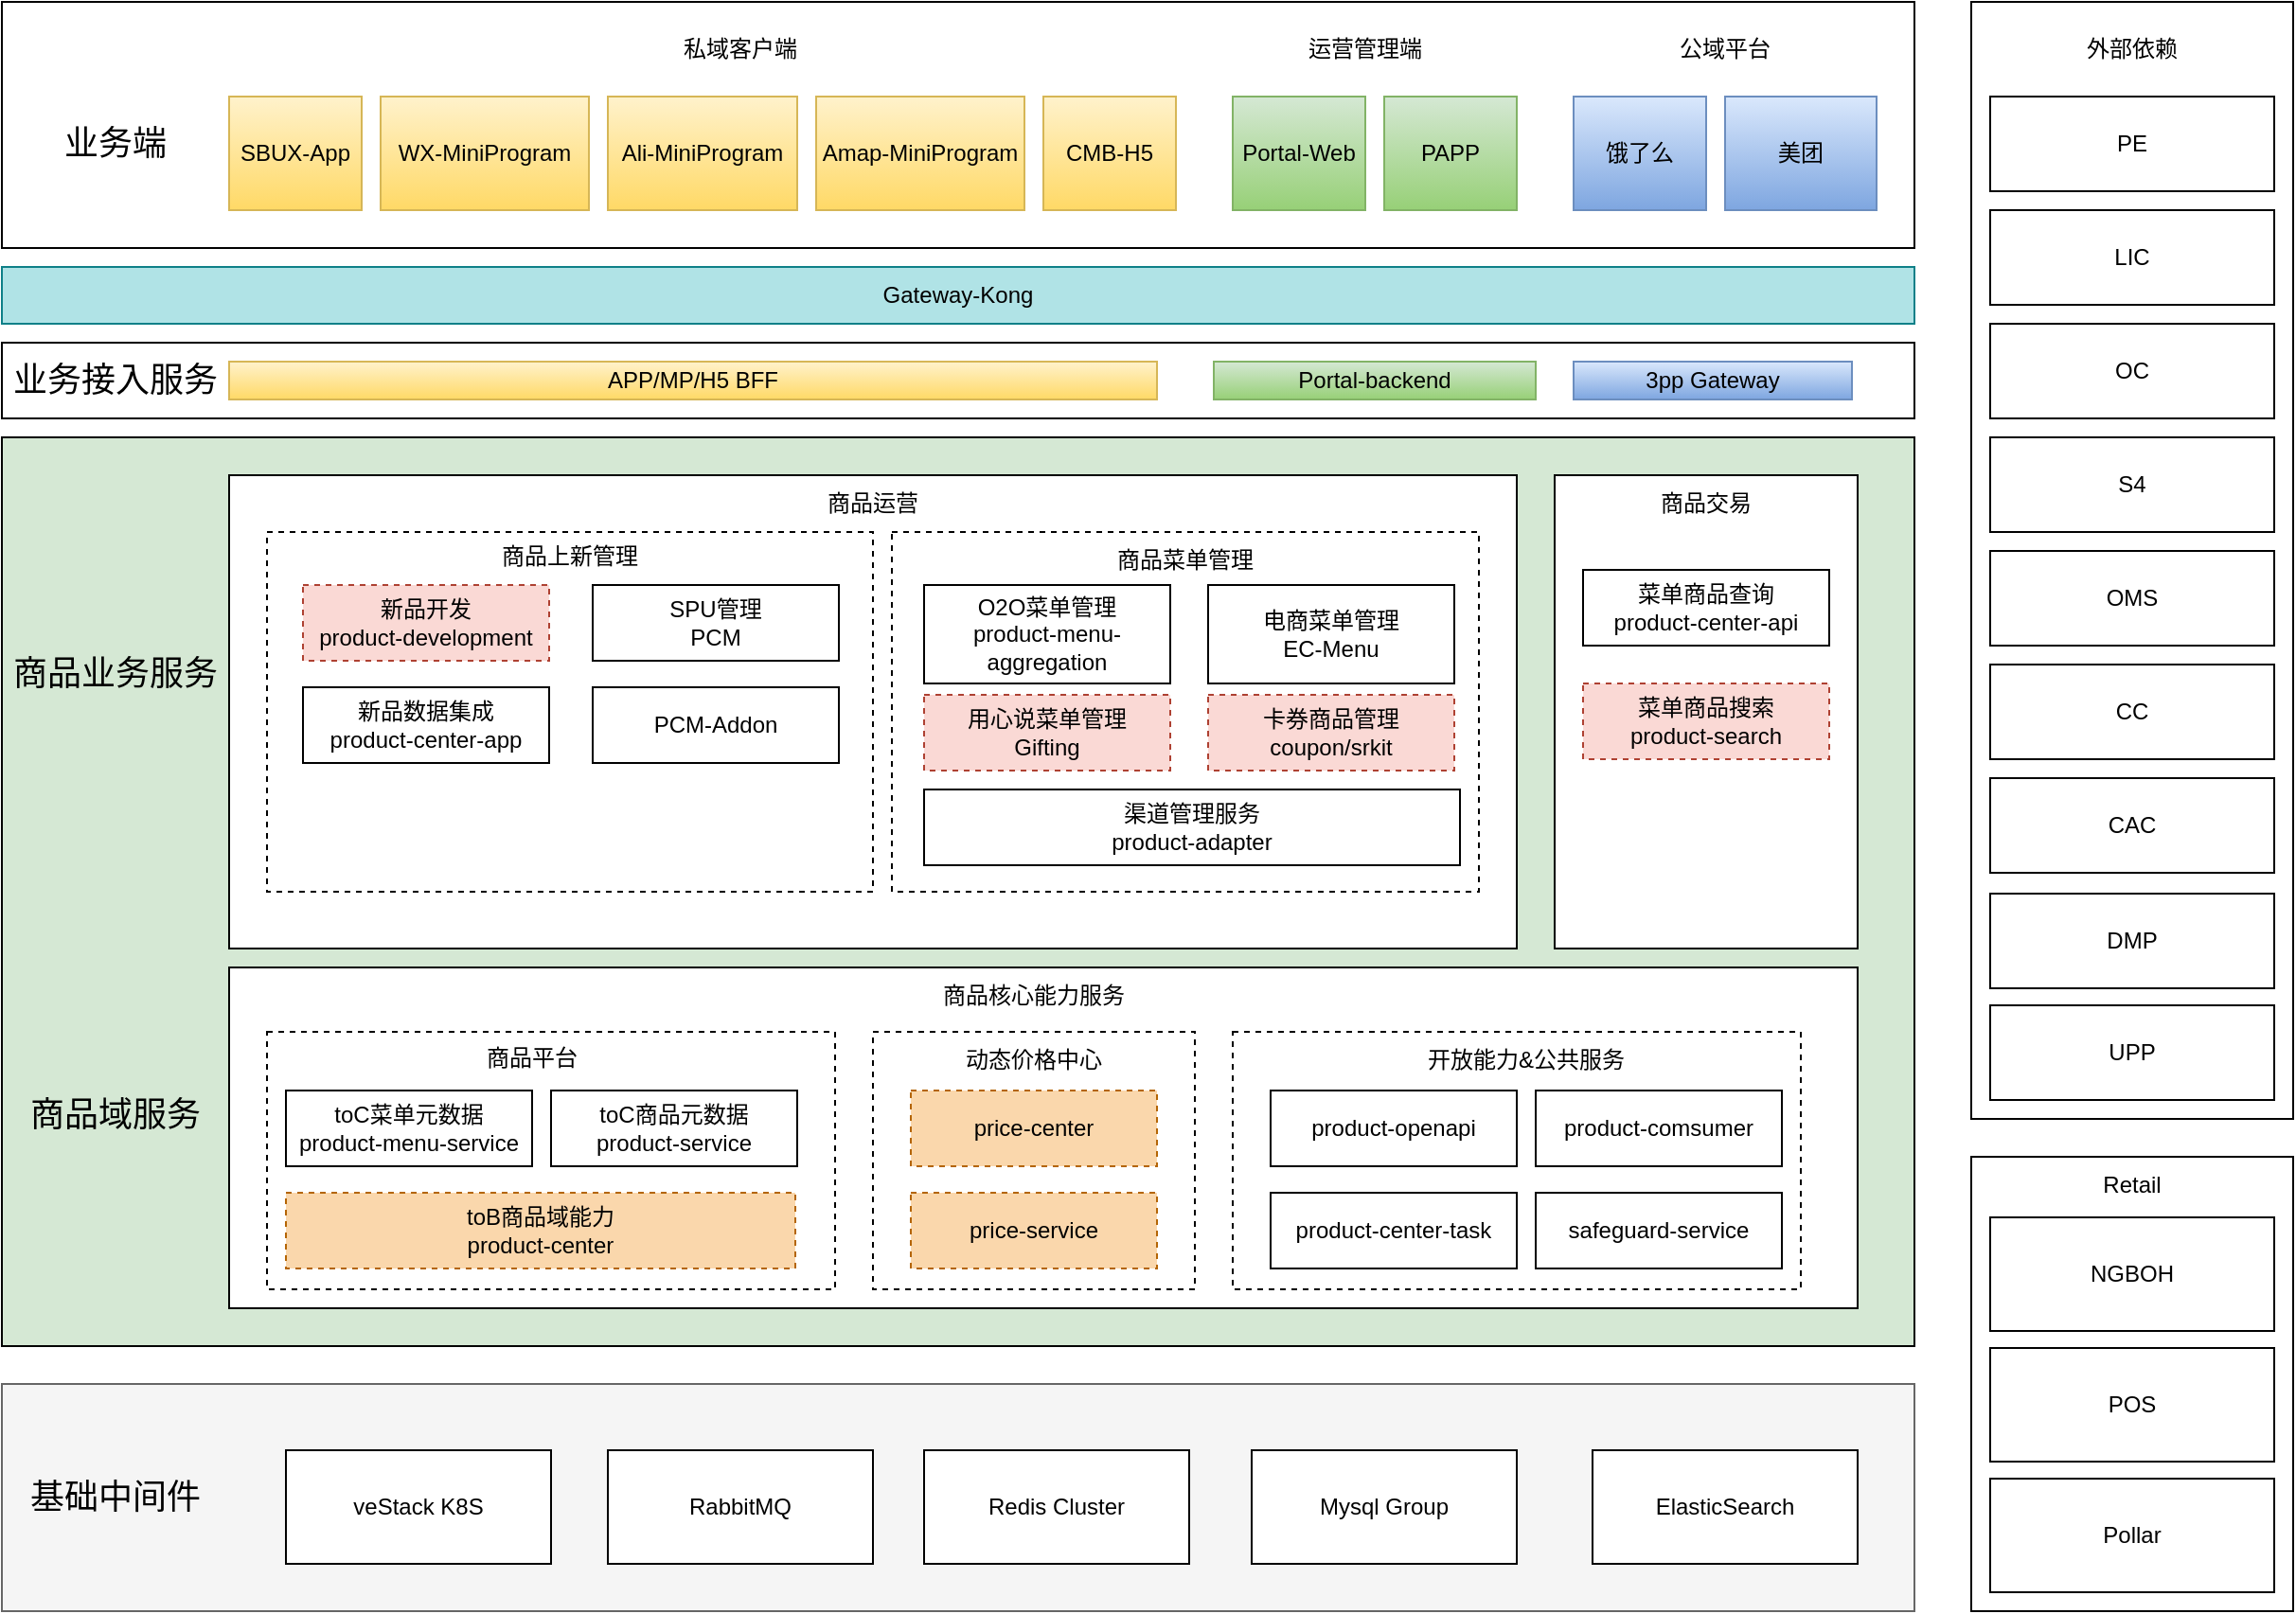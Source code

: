 <mxfile version="24.7.1" type="github">
  <diagram name="第 1 页" id="tmOE7NUKMIHg2Yb3rgT3">
    <mxGraphModel dx="1026" dy="604" grid="1" gridSize="10" guides="1" tooltips="1" connect="1" arrows="1" fold="1" page="1" pageScale="1" pageWidth="827" pageHeight="1169" math="0" shadow="0">
      <root>
        <mxCell id="0" />
        <mxCell id="1" parent="0" />
        <mxCell id="Do43LteANP22lVTqNA3v-1" value="" style="rounded=0;whiteSpace=wrap;html=1;fillColor=#D5E8D4;" parent="1" vertex="1">
          <mxGeometry x="60" y="260" width="1010" height="480" as="geometry" />
        </mxCell>
        <mxCell id="Do43LteANP22lVTqNA3v-2" value="" style="rounded=0;whiteSpace=wrap;html=1;" parent="1" vertex="1">
          <mxGeometry x="880" y="280" width="160" height="250" as="geometry" />
        </mxCell>
        <mxCell id="Do43LteANP22lVTqNA3v-3" value="" style="rounded=0;whiteSpace=wrap;html=1;" parent="1" vertex="1">
          <mxGeometry x="180" y="280" width="680" height="250" as="geometry" />
        </mxCell>
        <mxCell id="Do43LteANP22lVTqNA3v-12" value="" style="rounded=0;whiteSpace=wrap;html=1;" parent="1" vertex="1">
          <mxGeometry x="180" y="540" width="860" height="180" as="geometry" />
        </mxCell>
        <mxCell id="Do43LteANP22lVTqNA3v-15" value="" style="rounded=0;whiteSpace=wrap;html=1;fillColor=#f5f5f5;strokeColor=#666666;fontColor=#333333;" parent="1" vertex="1">
          <mxGeometry x="60" y="760" width="1010" height="120" as="geometry" />
        </mxCell>
        <mxCell id="Do43LteANP22lVTqNA3v-16" value="veStack K8S" style="rounded=0;whiteSpace=wrap;html=1;" parent="1" vertex="1">
          <mxGeometry x="210" y="795" width="140" height="60" as="geometry" />
        </mxCell>
        <mxCell id="Do43LteANP22lVTqNA3v-20" value="商品运营" style="text;html=1;align=center;verticalAlign=middle;whiteSpace=wrap;rounded=0;" parent="1" vertex="1">
          <mxGeometry x="470" y="280" width="100" height="30" as="geometry" />
        </mxCell>
        <mxCell id="Do43LteANP22lVTqNA3v-21" value="商品交易" style="text;html=1;align=center;verticalAlign=middle;whiteSpace=wrap;rounded=0;" parent="1" vertex="1">
          <mxGeometry x="910" y="280" width="100" height="30" as="geometry" />
        </mxCell>
        <mxCell id="Do43LteANP22lVTqNA3v-22" value="商品核心能力服务" style="text;html=1;align=center;verticalAlign=middle;whiteSpace=wrap;rounded=0;" parent="1" vertex="1">
          <mxGeometry x="555" y="540" width="100" height="30" as="geometry" />
        </mxCell>
        <mxCell id="Do43LteANP22lVTqNA3v-23" value="&lt;font style=&quot;font-size: 18px;&quot;&gt;基础中间件&lt;/font&gt;" style="text;html=1;align=center;verticalAlign=middle;whiteSpace=wrap;rounded=0;" parent="1" vertex="1">
          <mxGeometry x="70" y="805" width="100" height="30" as="geometry" />
        </mxCell>
        <mxCell id="Do43LteANP22lVTqNA3v-24" value="" style="rounded=0;whiteSpace=wrap;html=1;" parent="1" vertex="1">
          <mxGeometry x="60" y="30" width="1010" height="130" as="geometry" />
        </mxCell>
        <mxCell id="Do43LteANP22lVTqNA3v-25" value="SBUX-App" style="rounded=0;whiteSpace=wrap;html=1;fillColor=#fff2cc;gradientColor=#ffd966;strokeColor=#d6b656;" parent="1" vertex="1">
          <mxGeometry x="180" y="80" width="70" height="60" as="geometry" />
        </mxCell>
        <mxCell id="Do43LteANP22lVTqNA3v-26" value="WX-MiniProgram" style="rounded=0;whiteSpace=wrap;html=1;fillColor=#fff2cc;gradientColor=#ffd966;strokeColor=#d6b656;" parent="1" vertex="1">
          <mxGeometry x="260" y="80" width="110" height="60" as="geometry" />
        </mxCell>
        <mxCell id="Do43LteANP22lVTqNA3v-27" value="Ali-MiniProgram" style="rounded=0;whiteSpace=wrap;html=1;fillColor=#fff2cc;gradientColor=#ffd966;strokeColor=#d6b656;" parent="1" vertex="1">
          <mxGeometry x="380" y="80" width="100" height="60" as="geometry" />
        </mxCell>
        <mxCell id="Do43LteANP22lVTqNA3v-28" value="Amap-MiniProgram" style="rounded=0;whiteSpace=wrap;html=1;fillColor=#fff2cc;gradientColor=#ffd966;strokeColor=#d6b656;" parent="1" vertex="1">
          <mxGeometry x="490" y="80" width="110" height="60" as="geometry" />
        </mxCell>
        <mxCell id="Do43LteANP22lVTqNA3v-29" value="CMB-H5" style="rounded=0;whiteSpace=wrap;html=1;fillColor=#fff2cc;gradientColor=#ffd966;strokeColor=#d6b656;" parent="1" vertex="1">
          <mxGeometry x="610" y="80" width="70" height="60" as="geometry" />
        </mxCell>
        <mxCell id="Do43LteANP22lVTqNA3v-30" value="Gateway-Kong" style="rounded=0;whiteSpace=wrap;html=1;fillColor=#b0e3e6;strokeColor=#0e8088;" parent="1" vertex="1">
          <mxGeometry x="60" y="170" width="1010" height="30" as="geometry" />
        </mxCell>
        <mxCell id="Do43LteANP22lVTqNA3v-31" value="" style="rounded=0;whiteSpace=wrap;html=1;" parent="1" vertex="1">
          <mxGeometry x="60" y="210" width="1010" height="40" as="geometry" />
        </mxCell>
        <mxCell id="Do43LteANP22lVTqNA3v-32" value="APP/MP/H5 BFF" style="rounded=0;whiteSpace=wrap;html=1;fillColor=#fff2cc;gradientColor=#ffd966;strokeColor=#d6b656;" parent="1" vertex="1">
          <mxGeometry x="180" y="220" width="490" height="20" as="geometry" />
        </mxCell>
        <mxCell id="Do43LteANP22lVTqNA3v-33" value="Portal-backend" style="rounded=0;whiteSpace=wrap;html=1;fillColor=#d5e8d4;gradientColor=#97d077;strokeColor=#82b366;" parent="1" vertex="1">
          <mxGeometry x="700" y="220" width="170" height="20" as="geometry" />
        </mxCell>
        <mxCell id="Do43LteANP22lVTqNA3v-34" value="3pp Gateway" style="rounded=0;whiteSpace=wrap;html=1;fillColor=#dae8fc;gradientColor=#7ea6e0;strokeColor=#6c8ebf;" parent="1" vertex="1">
          <mxGeometry x="890" y="220" width="147" height="20" as="geometry" />
        </mxCell>
        <mxCell id="Do43LteANP22lVTqNA3v-35" value="Portal-Web" style="rounded=0;whiteSpace=wrap;html=1;fillColor=#d5e8d4;gradientColor=#97d077;strokeColor=#82b366;" parent="1" vertex="1">
          <mxGeometry x="710" y="80" width="70" height="60" as="geometry" />
        </mxCell>
        <mxCell id="Do43LteANP22lVTqNA3v-36" value="饿了么" style="rounded=0;whiteSpace=wrap;html=1;fillColor=#dae8fc;gradientColor=#7ea6e0;strokeColor=#6c8ebf;" parent="1" vertex="1">
          <mxGeometry x="890" y="80" width="70" height="60" as="geometry" />
        </mxCell>
        <mxCell id="Do43LteANP22lVTqNA3v-37" value="美团" style="rounded=0;whiteSpace=wrap;html=1;fillColor=#dae8fc;gradientColor=#7ea6e0;strokeColor=#6c8ebf;" parent="1" vertex="1">
          <mxGeometry x="970" y="80" width="80" height="60" as="geometry" />
        </mxCell>
        <mxCell id="Do43LteANP22lVTqNA3v-38" value="" style="rounded=0;whiteSpace=wrap;html=1;" parent="1" vertex="1">
          <mxGeometry x="1100" y="30" width="170" height="590" as="geometry" />
        </mxCell>
        <mxCell id="Do43LteANP22lVTqNA3v-39" value="" style="rounded=0;whiteSpace=wrap;html=1;" parent="1" vertex="1">
          <mxGeometry x="1100" y="640" width="170" height="240" as="geometry" />
        </mxCell>
        <mxCell id="Do43LteANP22lVTqNA3v-40" value="NGBOH" style="rounded=0;whiteSpace=wrap;html=1;" parent="1" vertex="1">
          <mxGeometry x="1110" y="672" width="150" height="60" as="geometry" />
        </mxCell>
        <mxCell id="Do43LteANP22lVTqNA3v-41" value="Pollar" style="rounded=0;whiteSpace=wrap;html=1;" parent="1" vertex="1">
          <mxGeometry x="1110" y="810" width="150" height="60" as="geometry" />
        </mxCell>
        <mxCell id="Do43LteANP22lVTqNA3v-42" value="PE" style="rounded=0;whiteSpace=wrap;html=1;" parent="1" vertex="1">
          <mxGeometry x="1110" y="80" width="150" height="50" as="geometry" />
        </mxCell>
        <mxCell id="Do43LteANP22lVTqNA3v-43" value="LIC" style="rounded=0;whiteSpace=wrap;html=1;" parent="1" vertex="1">
          <mxGeometry x="1110" y="140" width="150" height="50" as="geometry" />
        </mxCell>
        <mxCell id="Do43LteANP22lVTqNA3v-44" value="OC" style="rounded=0;whiteSpace=wrap;html=1;" parent="1" vertex="1">
          <mxGeometry x="1110" y="200" width="150" height="50" as="geometry" />
        </mxCell>
        <mxCell id="Do43LteANP22lVTqNA3v-45" value="S4" style="rounded=0;whiteSpace=wrap;html=1;" parent="1" vertex="1">
          <mxGeometry x="1110" y="260" width="150" height="50" as="geometry" />
        </mxCell>
        <mxCell id="Do43LteANP22lVTqNA3v-46" value="OMS" style="rounded=0;whiteSpace=wrap;html=1;" parent="1" vertex="1">
          <mxGeometry x="1110" y="320" width="150" height="50" as="geometry" />
        </mxCell>
        <mxCell id="Do43LteANP22lVTqNA3v-47" value="CC" style="rounded=0;whiteSpace=wrap;html=1;" parent="1" vertex="1">
          <mxGeometry x="1110" y="380" width="150" height="50" as="geometry" />
        </mxCell>
        <mxCell id="Do43LteANP22lVTqNA3v-48" value="CAC" style="rounded=0;whiteSpace=wrap;html=1;" parent="1" vertex="1">
          <mxGeometry x="1110" y="440" width="150" height="50" as="geometry" />
        </mxCell>
        <mxCell id="Do43LteANP22lVTqNA3v-49" value="DMP" style="rounded=0;whiteSpace=wrap;html=1;" parent="1" vertex="1">
          <mxGeometry x="1110" y="501" width="150" height="50" as="geometry" />
        </mxCell>
        <mxCell id="Do43LteANP22lVTqNA3v-50" value="私域客户端" style="text;html=1;align=center;verticalAlign=middle;whiteSpace=wrap;rounded=0;" parent="1" vertex="1">
          <mxGeometry x="400" y="40" width="100" height="30" as="geometry" />
        </mxCell>
        <mxCell id="Do43LteANP22lVTqNA3v-51" value="运营管理端" style="text;html=1;align=center;verticalAlign=middle;whiteSpace=wrap;rounded=0;" parent="1" vertex="1">
          <mxGeometry x="730" y="40" width="100" height="30" as="geometry" />
        </mxCell>
        <mxCell id="Do43LteANP22lVTqNA3v-52" value="公域平台" style="text;html=1;align=center;verticalAlign=middle;whiteSpace=wrap;rounded=0;" parent="1" vertex="1">
          <mxGeometry x="920" y="40" width="100" height="30" as="geometry" />
        </mxCell>
        <mxCell id="Do43LteANP22lVTqNA3v-53" value="PAPP" style="rounded=0;whiteSpace=wrap;html=1;fillColor=#d5e8d4;gradientColor=#97d077;strokeColor=#82b366;" parent="1" vertex="1">
          <mxGeometry x="790" y="80" width="70" height="60" as="geometry" />
        </mxCell>
        <mxCell id="Do43LteANP22lVTqNA3v-54" value="外部依赖" style="text;html=1;align=center;verticalAlign=middle;whiteSpace=wrap;rounded=0;" parent="1" vertex="1">
          <mxGeometry x="1135" y="40" width="100" height="30" as="geometry" />
        </mxCell>
        <mxCell id="Do43LteANP22lVTqNA3v-55" value="UPP" style="rounded=0;whiteSpace=wrap;html=1;" parent="1" vertex="1">
          <mxGeometry x="1110" y="560" width="150" height="50" as="geometry" />
        </mxCell>
        <mxCell id="Do43LteANP22lVTqNA3v-58" value="Retail" style="text;html=1;align=center;verticalAlign=middle;whiteSpace=wrap;rounded=0;" parent="1" vertex="1">
          <mxGeometry x="1135" y="640" width="100" height="30" as="geometry" />
        </mxCell>
        <mxCell id="LtyICD8R8VulGxjnEohn-11" value="" style="rounded=0;whiteSpace=wrap;html=1;dashed=1;" parent="1" vertex="1">
          <mxGeometry x="200" y="574" width="300" height="136" as="geometry" />
        </mxCell>
        <mxCell id="Do43LteANP22lVTqNA3v-13" value="toB商品域能力&lt;br&gt;product-center" style="rounded=0;whiteSpace=wrap;html=1;dashed=1;fillColor=#fad7ac;strokeColor=#b46504;" parent="1" vertex="1">
          <mxGeometry x="210" y="659" width="269" height="40" as="geometry" />
        </mxCell>
        <mxCell id="Do43LteANP22lVTqNA3v-14" value="toC商品元数据&lt;br&gt;product-service" style="rounded=0;whiteSpace=wrap;html=1;" parent="1" vertex="1">
          <mxGeometry x="350" y="605" width="130" height="40" as="geometry" />
        </mxCell>
        <mxCell id="LtyICD8R8VulGxjnEohn-4" value="toC菜单元数据&lt;br&gt;product-menu-service" style="rounded=0;whiteSpace=wrap;html=1;" parent="1" vertex="1">
          <mxGeometry x="210" y="605" width="130" height="40" as="geometry" />
        </mxCell>
        <mxCell id="LtyICD8R8VulGxjnEohn-12" value="" style="rounded=0;whiteSpace=wrap;html=1;dashed=1;" parent="1" vertex="1">
          <mxGeometry x="520" y="574" width="170" height="136" as="geometry" />
        </mxCell>
        <mxCell id="LtyICD8R8VulGxjnEohn-5" value="price-center" style="rounded=0;whiteSpace=wrap;html=1;fillColor=#fad7ac;strokeColor=#b46504;dashed=1;" parent="1" vertex="1">
          <mxGeometry x="540" y="605" width="130" height="40" as="geometry" />
        </mxCell>
        <mxCell id="LtyICD8R8VulGxjnEohn-6" value="price-service" style="rounded=0;whiteSpace=wrap;html=1;fillColor=#fad7ac;strokeColor=#b46504;dashed=1;" parent="1" vertex="1">
          <mxGeometry x="540" y="659" width="130" height="40" as="geometry" />
        </mxCell>
        <mxCell id="LtyICD8R8VulGxjnEohn-13" value="" style="rounded=0;whiteSpace=wrap;html=1;dashed=1;" parent="1" vertex="1">
          <mxGeometry x="710" y="574" width="300" height="136" as="geometry" />
        </mxCell>
        <mxCell id="LtyICD8R8VulGxjnEohn-7" value="product-openapi" style="rounded=0;whiteSpace=wrap;html=1;" parent="1" vertex="1">
          <mxGeometry x="730" y="605" width="130" height="40" as="geometry" />
        </mxCell>
        <mxCell id="LtyICD8R8VulGxjnEohn-8" value="product-comsumer" style="rounded=0;whiteSpace=wrap;html=1;" parent="1" vertex="1">
          <mxGeometry x="870" y="605" width="130" height="40" as="geometry" />
        </mxCell>
        <mxCell id="LtyICD8R8VulGxjnEohn-9" value="product-center-task" style="rounded=0;whiteSpace=wrap;html=1;" parent="1" vertex="1">
          <mxGeometry x="730" y="659" width="130" height="40" as="geometry" />
        </mxCell>
        <mxCell id="LtyICD8R8VulGxjnEohn-10" value="safeguard-service" style="rounded=0;whiteSpace=wrap;html=1;" parent="1" vertex="1">
          <mxGeometry x="870" y="659" width="130" height="40" as="geometry" />
        </mxCell>
        <mxCell id="LtyICD8R8VulGxjnEohn-14" value="菜单商品查询&lt;br&gt;product-center-api" style="rounded=0;whiteSpace=wrap;html=1;" parent="1" vertex="1">
          <mxGeometry x="895" y="330" width="130" height="40" as="geometry" />
        </mxCell>
        <mxCell id="LtyICD8R8VulGxjnEohn-16" value="菜单商品搜索&lt;br&gt;product-search" style="rounded=0;whiteSpace=wrap;html=1;fillColor=#fad9d5;strokeColor=#ae4132;dashed=1;" parent="1" vertex="1">
          <mxGeometry x="895" y="390" width="130" height="40" as="geometry" />
        </mxCell>
        <mxCell id="LtyICD8R8VulGxjnEohn-22" value="" style="rounded=0;whiteSpace=wrap;html=1;dashed=1;" parent="1" vertex="1">
          <mxGeometry x="200" y="310" width="320" height="190" as="geometry" />
        </mxCell>
        <mxCell id="LtyICD8R8VulGxjnEohn-23" value="" style="rounded=0;whiteSpace=wrap;html=1;dashed=1;" parent="1" vertex="1">
          <mxGeometry x="530" y="310" width="310" height="190" as="geometry" />
        </mxCell>
        <mxCell id="Do43LteANP22lVTqNA3v-9" value="&lt;div&gt;新品开发&lt;/div&gt;product-development" style="rounded=0;whiteSpace=wrap;html=1;fillColor=#fad9d5;strokeColor=#ae4132;dashed=1;" parent="1" vertex="1">
          <mxGeometry x="219" y="338" width="130" height="40" as="geometry" />
        </mxCell>
        <mxCell id="LtyICD8R8VulGxjnEohn-1" value="新品数据集成&lt;br&gt;product-center-app" style="rounded=0;whiteSpace=wrap;html=1;" parent="1" vertex="1">
          <mxGeometry x="219" y="392" width="130" height="40" as="geometry" />
        </mxCell>
        <mxCell id="LtyICD8R8VulGxjnEohn-2" value="SPU管理&lt;br&gt;PCM" style="rounded=0;whiteSpace=wrap;html=1;" parent="1" vertex="1">
          <mxGeometry x="372" y="338" width="130" height="40" as="geometry" />
        </mxCell>
        <mxCell id="LtyICD8R8VulGxjnEohn-3" value="PCM-Addon" style="rounded=0;whiteSpace=wrap;html=1;" parent="1" vertex="1">
          <mxGeometry x="372" y="392" width="130" height="40" as="geometry" />
        </mxCell>
        <mxCell id="LtyICD8R8VulGxjnEohn-17" value="O2O菜单管理&lt;br&gt;product-menu-aggregation" style="rounded=0;whiteSpace=wrap;html=1;" parent="1" vertex="1">
          <mxGeometry x="547" y="338" width="130" height="52" as="geometry" />
        </mxCell>
        <mxCell id="LtyICD8R8VulGxjnEohn-18" value="电商菜单管理&lt;br&gt;EC-Menu" style="rounded=0;whiteSpace=wrap;html=1;" parent="1" vertex="1">
          <mxGeometry x="697" y="338" width="130" height="52" as="geometry" />
        </mxCell>
        <mxCell id="LtyICD8R8VulGxjnEohn-19" value="&lt;div class=&quot;lake-content&quot;&gt;&lt;span class=&quot;ne-text&quot;&gt;渠道管理服务&lt;/span&gt;&lt;/div&gt;product-adapter" style="rounded=0;whiteSpace=wrap;html=1;" parent="1" vertex="1">
          <mxGeometry x="547" y="446" width="283" height="40" as="geometry" />
        </mxCell>
        <mxCell id="LtyICD8R8VulGxjnEohn-20" value="卡券商品管理&lt;br&gt;coupon/srkit" style="rounded=0;whiteSpace=wrap;html=1;dashed=1;fillColor=#fad9d5;strokeColor=#ae4132;" parent="1" vertex="1">
          <mxGeometry x="697" y="396" width="130" height="40" as="geometry" />
        </mxCell>
        <mxCell id="LtyICD8R8VulGxjnEohn-21" value="用心说菜单管理&lt;br&gt;Gifting" style="rounded=0;whiteSpace=wrap;html=1;dashed=1;fillColor=#fad9d5;strokeColor=#ae4132;" parent="1" vertex="1">
          <mxGeometry x="547" y="396" width="130" height="40" as="geometry" />
        </mxCell>
        <mxCell id="LtyICD8R8VulGxjnEohn-24" value="商品上新管理" style="text;html=1;align=center;verticalAlign=middle;whiteSpace=wrap;rounded=0;" parent="1" vertex="1">
          <mxGeometry x="310" y="308" width="100" height="30" as="geometry" />
        </mxCell>
        <mxCell id="LtyICD8R8VulGxjnEohn-25" value="商品菜单管理" style="text;html=1;align=center;verticalAlign=middle;whiteSpace=wrap;rounded=0;" parent="1" vertex="1">
          <mxGeometry x="635" y="310" width="100" height="30" as="geometry" />
        </mxCell>
        <mxCell id="LtyICD8R8VulGxjnEohn-26" value="POS" style="rounded=0;whiteSpace=wrap;html=1;" parent="1" vertex="1">
          <mxGeometry x="1110" y="741" width="150" height="60" as="geometry" />
        </mxCell>
        <mxCell id="LtyICD8R8VulGxjnEohn-27" value="商品平台" style="text;html=1;align=center;verticalAlign=middle;whiteSpace=wrap;rounded=0;" parent="1" vertex="1">
          <mxGeometry x="290" y="573" width="100" height="30" as="geometry" />
        </mxCell>
        <mxCell id="LtyICD8R8VulGxjnEohn-28" value="动态价格中心" style="text;html=1;align=center;verticalAlign=middle;whiteSpace=wrap;rounded=0;" parent="1" vertex="1">
          <mxGeometry x="555" y="574" width="100" height="30" as="geometry" />
        </mxCell>
        <mxCell id="LtyICD8R8VulGxjnEohn-29" value="开放能力&amp;amp;公共服务" style="text;html=1;align=center;verticalAlign=middle;whiteSpace=wrap;rounded=0;" parent="1" vertex="1">
          <mxGeometry x="810" y="574" width="110" height="30" as="geometry" />
        </mxCell>
        <mxCell id="GdEug8Yf5Uy-yWhFGKHU-1" value="&lt;font style=&quot;font-size: 18px;&quot;&gt;商品域服务&lt;/font&gt;" style="text;html=1;align=center;verticalAlign=middle;whiteSpace=wrap;rounded=0;" vertex="1" parent="1">
          <mxGeometry x="70" y="603" width="100" height="30" as="geometry" />
        </mxCell>
        <mxCell id="GdEug8Yf5Uy-yWhFGKHU-2" value="&lt;font style=&quot;font-size: 18px;&quot;&gt;商品业务服务&lt;/font&gt;" style="text;html=1;align=center;verticalAlign=middle;whiteSpace=wrap;rounded=0;" vertex="1" parent="1">
          <mxGeometry x="65" y="370" width="110" height="30" as="geometry" />
        </mxCell>
        <mxCell id="GdEug8Yf5Uy-yWhFGKHU-3" value="&lt;font style=&quot;font-size: 18px;&quot;&gt;业务端&lt;/font&gt;" style="text;html=1;align=center;verticalAlign=middle;whiteSpace=wrap;rounded=0;" vertex="1" parent="1">
          <mxGeometry x="70" y="90" width="100" height="30" as="geometry" />
        </mxCell>
        <mxCell id="GdEug8Yf5Uy-yWhFGKHU-4" value="&lt;font style=&quot;font-size: 18px;&quot;&gt;业务接入服务&lt;/font&gt;" style="text;html=1;align=center;verticalAlign=middle;whiteSpace=wrap;rounded=0;" vertex="1" parent="1">
          <mxGeometry x="65" y="215" width="110" height="30" as="geometry" />
        </mxCell>
        <mxCell id="GdEug8Yf5Uy-yWhFGKHU-8" value="RabbitMQ" style="rounded=0;whiteSpace=wrap;html=1;" vertex="1" parent="1">
          <mxGeometry x="380" y="795" width="140" height="60" as="geometry" />
        </mxCell>
        <mxCell id="GdEug8Yf5Uy-yWhFGKHU-9" value="Redis Cluster" style="rounded=0;whiteSpace=wrap;html=1;" vertex="1" parent="1">
          <mxGeometry x="547" y="795" width="140" height="60" as="geometry" />
        </mxCell>
        <mxCell id="GdEug8Yf5Uy-yWhFGKHU-10" value="Mysql Group" style="rounded=0;whiteSpace=wrap;html=1;" vertex="1" parent="1">
          <mxGeometry x="720" y="795" width="140" height="60" as="geometry" />
        </mxCell>
        <mxCell id="GdEug8Yf5Uy-yWhFGKHU-11" value="ElasticSearch" style="rounded=0;whiteSpace=wrap;html=1;" vertex="1" parent="1">
          <mxGeometry x="900" y="795" width="140" height="60" as="geometry" />
        </mxCell>
      </root>
    </mxGraphModel>
  </diagram>
</mxfile>
